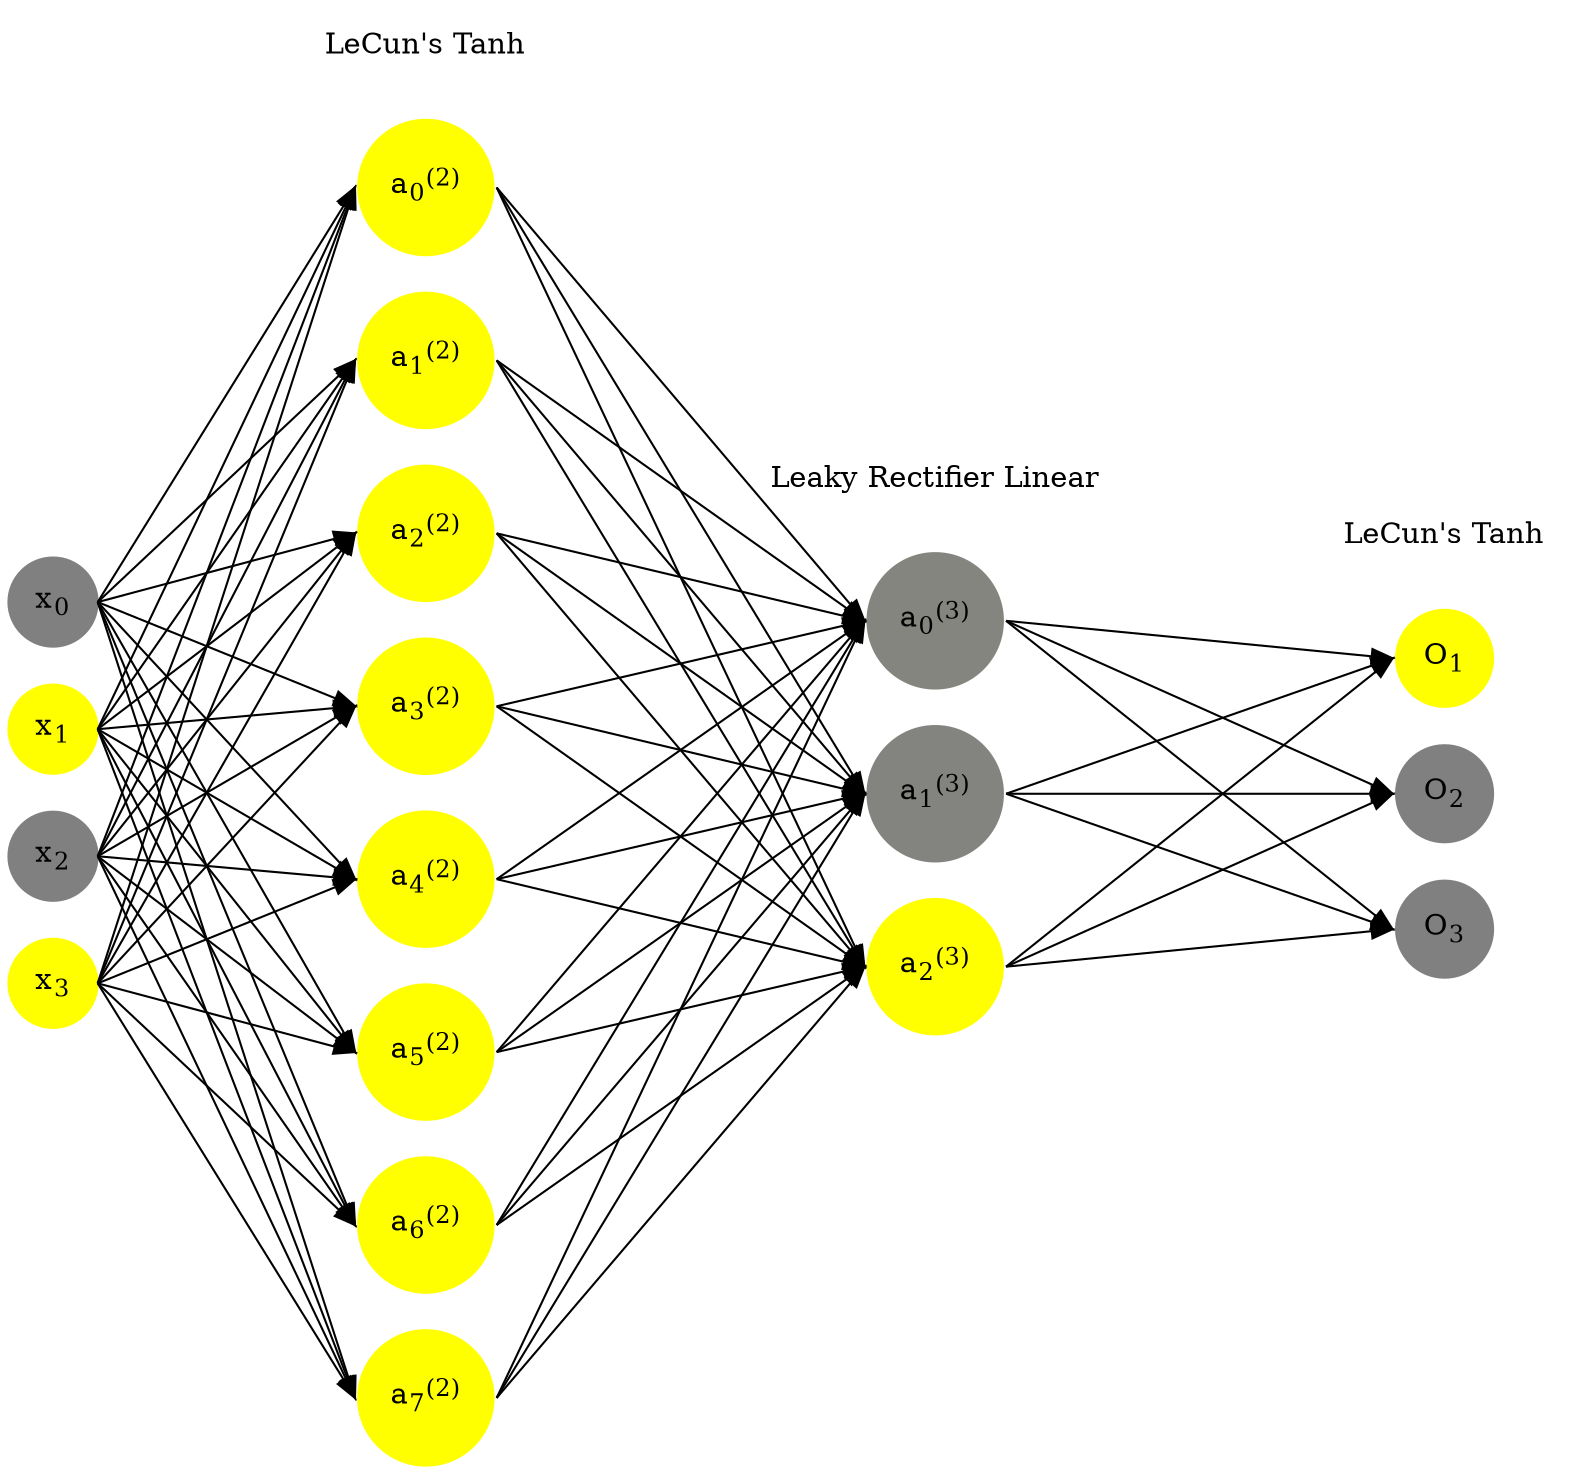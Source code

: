 digraph G {
	rankdir = LR;
	splines=false;
	edge[style=invis];
	ranksep= 1.4;
	{
	node [shape=circle, color="0.1667, 0.0, 0.5", style=filled, fillcolor="0.1667, 0.0, 0.5"];
	x0 [label=<x<sub>0</sub>>];
	}
	{
	node [shape=circle, color="0.1667, 1.0, 1.0", style=filled, fillcolor="0.1667, 1.0, 1.0"];
	x1 [label=<x<sub>1</sub>>];
	}
	{
	node [shape=circle, color="0.1667, 0.0, 0.5", style=filled, fillcolor="0.1667, 0.0, 0.5"];
	x2 [label=<x<sub>2</sub>>];
	}
	{
	node [shape=circle, color="0.1667, 1.0, 1.0", style=filled, fillcolor="0.1667, 1.0, 1.0"];
	x3 [label=<x<sub>3</sub>>];
	}
	{
	node [shape=circle, color="0.1667, 1.715900, 1.357950", style=filled, fillcolor="0.1667, 1.715900, 1.357950"];
	a02 [label=<a<sub>0</sub><sup>(2)</sup>>];
	}
	{
	node [shape=circle, color="0.1667, 1.715484, 1.357742", style=filled, fillcolor="0.1667, 1.715484, 1.357742"];
	a12 [label=<a<sub>1</sub><sup>(2)</sup>>];
	}
	{
	node [shape=circle, color="0.1667, 1.715900, 1.357950", style=filled, fillcolor="0.1667, 1.715900, 1.357950"];
	a22 [label=<a<sub>2</sub><sup>(2)</sup>>];
	}
	{
	node [shape=circle, color="0.1667, 1.715900, 1.357950", style=filled, fillcolor="0.1667, 1.715900, 1.357950"];
	a32 [label=<a<sub>3</sub><sup>(2)</sup>>];
	}
	{
	node [shape=circle, color="0.1667, 1.715711, 1.357856", style=filled, fillcolor="0.1667, 1.715711, 1.357856"];
	a42 [label=<a<sub>4</sub><sup>(2)</sup>>];
	}
	{
	node [shape=circle, color="0.1667, 1.715900, 1.357950", style=filled, fillcolor="0.1667, 1.715900, 1.357950"];
	a52 [label=<a<sub>5</sub><sup>(2)</sup>>];
	}
	{
	node [shape=circle, color="0.1667, 1.715900, 1.357950", style=filled, fillcolor="0.1667, 1.715900, 1.357950"];
	a62 [label=<a<sub>6</sub><sup>(2)</sup>>];
	}
	{
	node [shape=circle, color="0.1667, 1.715900, 1.357950", style=filled, fillcolor="0.1667, 1.715900, 1.357950"];
	a72 [label=<a<sub>7</sub><sup>(2)</sup>>];
	}
	{
	node [shape=circle, color="0.1667, 0.046851, 0.523425", style=filled, fillcolor="0.1667, 0.046851, 0.523425"];
	a03 [label=<a<sub>0</sub><sup>(3)</sup>>];
	}
	{
	node [shape=circle, color="0.1667, 0.027653, 0.513826", style=filled, fillcolor="0.1667, 0.027653, 0.513826"];
	a13 [label=<a<sub>1</sub><sup>(3)</sup>>];
	}
	{
	node [shape=circle, color="0.1667, 223.734704, 112.367352", style=filled, fillcolor="0.1667, 223.734704, 112.367352"];
	a23 [label=<a<sub>2</sub><sup>(3)</sup>>];
	}
	{
	node [shape=circle, color="0.1667, 1.0, 1.0", style=filled, fillcolor="0.1667, 1.0, 1.0"];
	O1 [label=<O<sub>1</sub>>];
	}
	{
	node [shape=circle, color="0.1667, 0.0, 0.5", style=filled, fillcolor="0.1667, 0.0, 0.5"];
	O2 [label=<O<sub>2</sub>>];
	}
	{
	node [shape=circle, color="0.1667, 0.0, 0.5", style=filled, fillcolor="0.1667, 0.0, 0.5"];
	O3 [label=<O<sub>3</sub>>];
	}
	{
	rank=same;
	x0->x1->x2->x3;
	}
	{
	rank=same;
	a02->a12->a22->a32->a42->a52->a62->a72;
	}
	{
	rank=same;
	a03->a13->a23;
	}
	{
	rank=same;
	O1->O2->O3;
	}
	l1 [shape=plaintext,label="LeCun's Tanh"];
	l1->a02;
	{rank=same; l1;a02};
	l2 [shape=plaintext,label="Leaky Rectifier Linear"];
	l2->a03;
	{rank=same; l2;a03};
	l3 [shape=plaintext,label="LeCun's Tanh"];
	l3->O1;
	{rank=same; l3;O1};
edge[style=solid, tailport=e, headport=w];
	{x0;x1;x2;x3} -> {a02;a12;a22;a32;a42;a52;a62;a72};
	{a02;a12;a22;a32;a42;a52;a62;a72} -> {a03;a13;a23};
	{a03;a13;a23} -> {O1,O2,O3};
}
